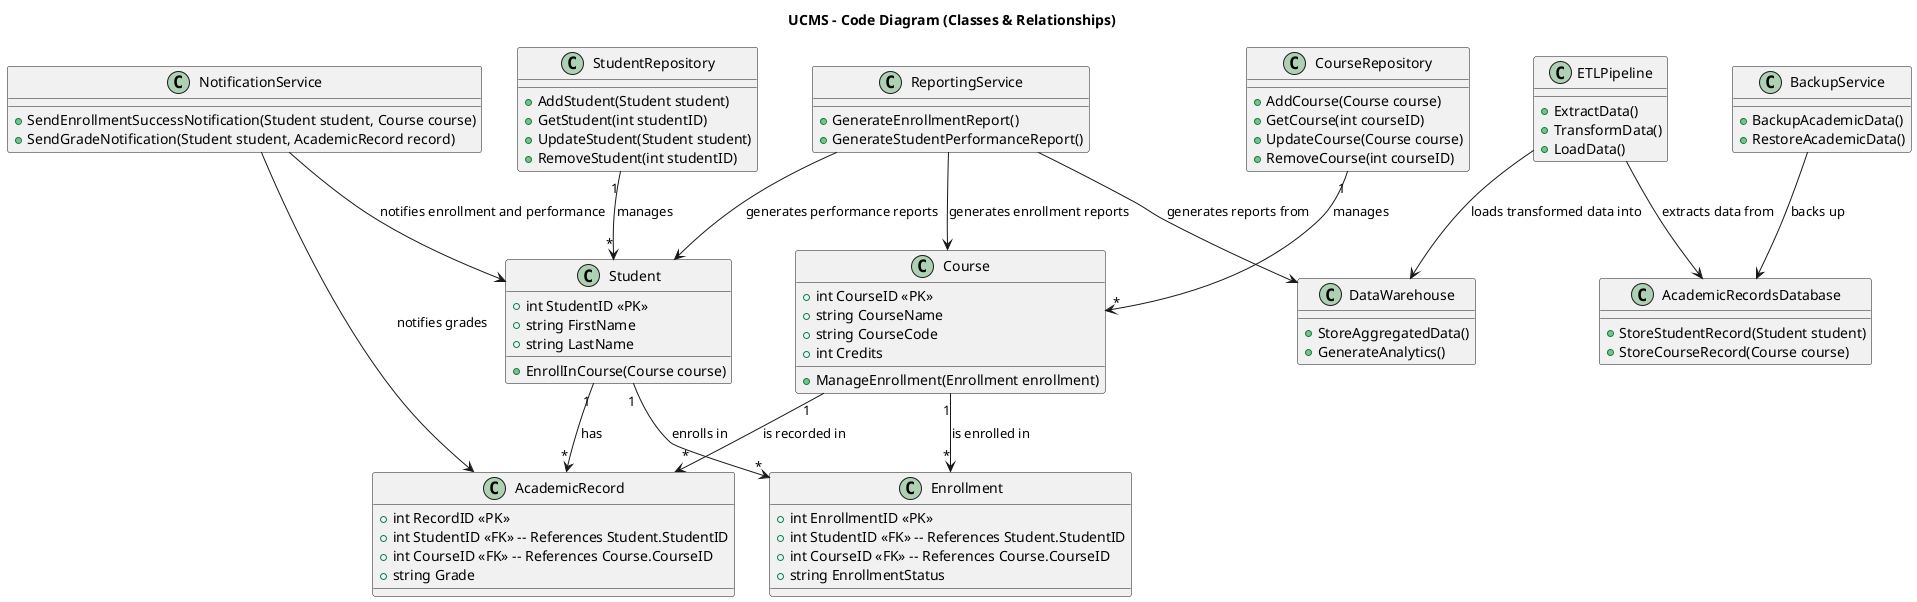 @startuml UCMS_Code_Diagram

title UCMS - Code Diagram (Classes & Relationships)

' Define main entities and their attributes
class Student {
  + int StudentID <<PK>>
  + string FirstName
  + string LastName
  + EnrollInCourse(Course course)
}

class Course {
  + int CourseID <<PK>>
  + string CourseName
  + string CourseCode
  + int Credits
  + ManageEnrollment(Enrollment enrollment)
}

class Enrollment {
  + int EnrollmentID <<PK>>
  + int StudentID <<FK>> -- References Student.StudentID
  + int CourseID <<FK>> -- References Course.CourseID
  + string EnrollmentStatus
}

class AcademicRecord {
  + int RecordID <<PK>>
  + int StudentID <<FK>> -- References Student.StudentID
  + int CourseID <<FK>> -- References Course.CourseID
  + string Grade
}

class NotificationService {
  + SendEnrollmentSuccessNotification(Student student, Course course)
  + SendGradeNotification(Student student, AcademicRecord record)
}

class ReportingService {
  + GenerateEnrollmentReport()
  + GenerateStudentPerformanceReport()
}

class BackupService {
  + BackupAcademicData()
  + RestoreAcademicData()
}

class CourseRepository {
  + AddCourse(Course course)
  + GetCourse(int courseID)
  + UpdateCourse(Course course)
  + RemoveCourse(int courseID)
}

class StudentRepository {
  + AddStudent(Student student)
  + GetStudent(int studentID)
  + UpdateStudent(Student student)
  + RemoveStudent(int studentID)
}

class ETLPipeline {
  + ExtractData()
  + TransformData()
  + LoadData()
}

class AcademicRecordsDatabase {
  + StoreStudentRecord(Student student)
  + StoreCourseRecord(Course course)
}

class DataWarehouse {
  + StoreAggregatedData()
  + GenerateAnalytics()
}

' Define relationships
Student "1" --> "*" Enrollment : "enrolls in"
Course "1" --> "*" Enrollment : "is enrolled in"
Student "1" --> "*" AcademicRecord : "has"
Course "1" --> "*" AcademicRecord : "is recorded in"
CourseRepository "1" --> "*" Course : "manages"
StudentRepository "1" --> "*" Student : "manages"
BackupService --> AcademicRecordsDatabase : "backs up"
ReportingService --> DataWarehouse : "generates reports from"
ETLPipeline --> DataWarehouse : "loads transformed data into"
ETLPipeline --> AcademicRecordsDatabase : "extracts data from"
NotificationService --> Student : "notifies enrollment and performance"
NotificationService --> AcademicRecord : "notifies grades"
ReportingService --> Student : "generates performance reports"
ReportingService --> Course : "generates enrollment reports"

@enduml
